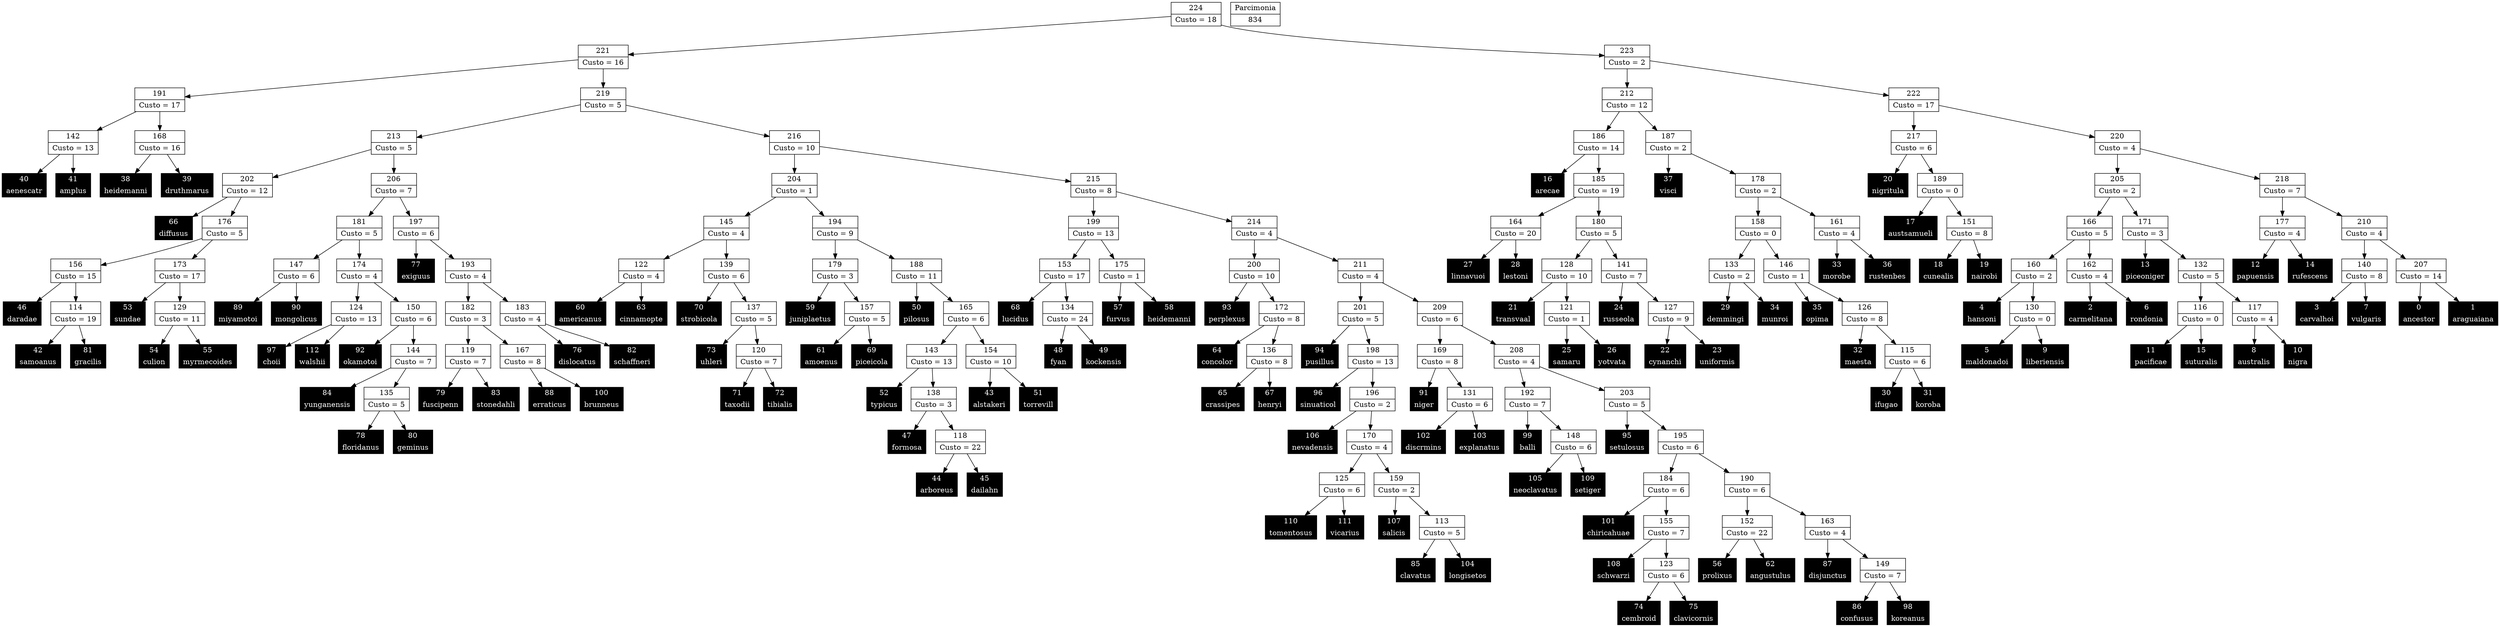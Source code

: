 Digraph G {
0 [shape="record", label="{0 | ancestor}",style=filled, color=black, fontcolor=white,fontsize=14, height=0.5]
1 [shape="record", label="{1 | araguaiana}",style=filled, color=black, fontcolor=white,fontsize=14, height=0.5]
2 [shape="record", label="{2 | carmelitana}",style=filled, color=black, fontcolor=white,fontsize=14, height=0.5]
3 [shape="record", label="{3 | carvalhoi}",style=filled, color=black, fontcolor=white,fontsize=14, height=0.5]
4 [shape="record", label="{4 | hansoni}",style=filled, color=black, fontcolor=white,fontsize=14, height=0.5]
5 [shape="record", label="{5 | maldonadoi}",style=filled, color=black, fontcolor=white,fontsize=14, height=0.5]
6 [shape="record", label="{6 | rondonia}",style=filled, color=black, fontcolor=white,fontsize=14, height=0.5]
7 [shape="record", label="{7 | vulgaris}",style=filled, color=black, fontcolor=white,fontsize=14, height=0.5]
8 [shape="record", label="{8 | australis}",style=filled, color=black, fontcolor=white,fontsize=14, height=0.5]
9 [shape="record", label="{9 | liberiensis}",style=filled, color=black, fontcolor=white,fontsize=14, height=0.5]
10 [shape="record", label="{10 | nigra}",style=filled, color=black, fontcolor=white,fontsize=14, height=0.5]
11 [shape="record", label="{11 | pacificae}",style=filled, color=black, fontcolor=white,fontsize=14, height=0.5]
12 [shape="record", label="{12 | papuensis}",style=filled, color=black, fontcolor=white,fontsize=14, height=0.5]
13 [shape="record", label="{13 | piceoniger}",style=filled, color=black, fontcolor=white,fontsize=14, height=0.5]
14 [shape="record", label="{14 | rufescens}",style=filled, color=black, fontcolor=white,fontsize=14, height=0.5]
15 [shape="record", label="{15 | suturalis}",style=filled, color=black, fontcolor=white,fontsize=14, height=0.5]
16 [shape="record", label="{16 | arecae}",style=filled, color=black, fontcolor=white,fontsize=14, height=0.5]
17 [shape="record", label="{17 | austsamueli}",style=filled, color=black, fontcolor=white,fontsize=14, height=0.5]
18 [shape="record", label="{18 | cunealis}",style=filled, color=black, fontcolor=white,fontsize=14, height=0.5]
19 [shape="record", label="{19 | nairobi}",style=filled, color=black, fontcolor=white,fontsize=14, height=0.5]
20 [shape="record", label="{20 | nigritula}",style=filled, color=black, fontcolor=white,fontsize=14, height=0.5]
21 [shape="record", label="{21 | transvaal}",style=filled, color=black, fontcolor=white,fontsize=14, height=0.5]
22 [shape="record", label="{22 | cynanchi}",style=filled, color=black, fontcolor=white,fontsize=14, height=0.5]
23 [shape="record", label="{23 | uniformis}",style=filled, color=black, fontcolor=white,fontsize=14, height=0.5]
24 [shape="record", label="{24 | russeola}",style=filled, color=black, fontcolor=white,fontsize=14, height=0.5]
25 [shape="record", label="{25 | samaru}",style=filled, color=black, fontcolor=white,fontsize=14, height=0.5]
26 [shape="record", label="{26 | yotvata}",style=filled, color=black, fontcolor=white,fontsize=14, height=0.5]
27 [shape="record", label="{27 | linnavuoi}",style=filled, color=black, fontcolor=white,fontsize=14, height=0.5]
28 [shape="record", label="{28 | lestoni}",style=filled, color=black, fontcolor=white,fontsize=14, height=0.5]
29 [shape="record", label="{29 | demmingi}",style=filled, color=black, fontcolor=white,fontsize=14, height=0.5]
30 [shape="record", label="{30 | ifugao}",style=filled, color=black, fontcolor=white,fontsize=14, height=0.5]
31 [shape="record", label="{31 | koroba}",style=filled, color=black, fontcolor=white,fontsize=14, height=0.5]
32 [shape="record", label="{32 | maesta}",style=filled, color=black, fontcolor=white,fontsize=14, height=0.5]
33 [shape="record", label="{33 | morobe}",style=filled, color=black, fontcolor=white,fontsize=14, height=0.5]
34 [shape="record", label="{34 | munroi}",style=filled, color=black, fontcolor=white,fontsize=14, height=0.5]
35 [shape="record", label="{35 | opima}",style=filled, color=black, fontcolor=white,fontsize=14, height=0.5]
36 [shape="record", label="{36 | rustenbes}",style=filled, color=black, fontcolor=white,fontsize=14, height=0.5]
37 [shape="record", label="{37 | visci}",style=filled, color=black, fontcolor=white,fontsize=14, height=0.5]
38 [shape="record", label="{38 | heidemanni}",style=filled, color=black, fontcolor=white,fontsize=14, height=0.5]
39 [shape="record", label="{39 | druthmarus}",style=filled, color=black, fontcolor=white,fontsize=14, height=0.5]
40 [shape="record", label="{40 | aenescatr}",style=filled, color=black, fontcolor=white,fontsize=14, height=0.5]
41 [shape="record", label="{41 | amplus}",style=filled, color=black, fontcolor=white,fontsize=14, height=0.5]
42 [shape="record", label="{42 | samoanus}",style=filled, color=black, fontcolor=white,fontsize=14, height=0.5]
43 [shape="record", label="{43 | alstakeri}",style=filled, color=black, fontcolor=white,fontsize=14, height=0.5]
44 [shape="record", label="{44 | arboreus}",style=filled, color=black, fontcolor=white,fontsize=14, height=0.5]
45 [shape="record", label="{45 | dailahn}",style=filled, color=black, fontcolor=white,fontsize=14, height=0.5]
46 [shape="record", label="{46 | daradae}",style=filled, color=black, fontcolor=white,fontsize=14, height=0.5]
47 [shape="record", label="{47 | formosa}",style=filled, color=black, fontcolor=white,fontsize=14, height=0.5]
48 [shape="record", label="{48 | fyan}",style=filled, color=black, fontcolor=white,fontsize=14, height=0.5]
49 [shape="record", label="{49 | kockensis}",style=filled, color=black, fontcolor=white,fontsize=14, height=0.5]
50 [shape="record", label="{50 | pilosus}",style=filled, color=black, fontcolor=white,fontsize=14, height=0.5]
51 [shape="record", label="{51 | torrevill}",style=filled, color=black, fontcolor=white,fontsize=14, height=0.5]
52 [shape="record", label="{52 | typicus}",style=filled, color=black, fontcolor=white,fontsize=14, height=0.5]
53 [shape="record", label="{53 | sundae}",style=filled, color=black, fontcolor=white,fontsize=14, height=0.5]
54 [shape="record", label="{54 | culion}",style=filled, color=black, fontcolor=white,fontsize=14, height=0.5]
55 [shape="record", label="{55 | myrmecoides}",style=filled, color=black, fontcolor=white,fontsize=14, height=0.5]
56 [shape="record", label="{56 | prolixus}",style=filled, color=black, fontcolor=white,fontsize=14, height=0.5]
57 [shape="record", label="{57 | furvus}",style=filled, color=black, fontcolor=white,fontsize=14, height=0.5]
58 [shape="record", label="{58 | heidemanni}",style=filled, color=black, fontcolor=white,fontsize=14, height=0.5]
59 [shape="record", label="{59 | juniplaetus}",style=filled, color=black, fontcolor=white,fontsize=14, height=0.5]
60 [shape="record", label="{60 | americanus}",style=filled, color=black, fontcolor=white,fontsize=14, height=0.5]
61 [shape="record", label="{61 | amoenus}",style=filled, color=black, fontcolor=white,fontsize=14, height=0.5]
62 [shape="record", label="{62 | angustulus}",style=filled, color=black, fontcolor=white,fontsize=14, height=0.5]
63 [shape="record", label="{63 | cinnamopte}",style=filled, color=black, fontcolor=white,fontsize=14, height=0.5]
64 [shape="record", label="{64 | concolor}",style=filled, color=black, fontcolor=white,fontsize=14, height=0.5]
65 [shape="record", label="{65 | crassipes}",style=filled, color=black, fontcolor=white,fontsize=14, height=0.5]
66 [shape="record", label="{66 | diffusus}",style=filled, color=black, fontcolor=white,fontsize=14, height=0.5]
67 [shape="record", label="{67 | henryi}",style=filled, color=black, fontcolor=white,fontsize=14, height=0.5]
68 [shape="record", label="{68 | lucidus}",style=filled, color=black, fontcolor=white,fontsize=14, height=0.5]
69 [shape="record", label="{69 | piceicola}",style=filled, color=black, fontcolor=white,fontsize=14, height=0.5]
70 [shape="record", label="{70 | strobicola}",style=filled, color=black, fontcolor=white,fontsize=14, height=0.5]
71 [shape="record", label="{71 | taxodii}",style=filled, color=black, fontcolor=white,fontsize=14, height=0.5]
72 [shape="record", label="{72 | tibialis}",style=filled, color=black, fontcolor=white,fontsize=14, height=0.5]
73 [shape="record", label="{73 | uhleri}",style=filled, color=black, fontcolor=white,fontsize=14, height=0.5]
74 [shape="record", label="{74 | cembroid}",style=filled, color=black, fontcolor=white,fontsize=14, height=0.5]
75 [shape="record", label="{75 | clavicornis}",style=filled, color=black, fontcolor=white,fontsize=14, height=0.5]
76 [shape="record", label="{76 | dislocatus}",style=filled, color=black, fontcolor=white,fontsize=14, height=0.5]
77 [shape="record", label="{77 | exiguus}",style=filled, color=black, fontcolor=white,fontsize=14, height=0.5]
78 [shape="record", label="{78 | floridanus}",style=filled, color=black, fontcolor=white,fontsize=14, height=0.5]
79 [shape="record", label="{79 | fuscipenn}",style=filled, color=black, fontcolor=white,fontsize=14, height=0.5]
80 [shape="record", label="{80 | geminus}",style=filled, color=black, fontcolor=white,fontsize=14, height=0.5]
81 [shape="record", label="{81 | gracilis}",style=filled, color=black, fontcolor=white,fontsize=14, height=0.5]
82 [shape="record", label="{82 | schaffneri}",style=filled, color=black, fontcolor=white,fontsize=14, height=0.5]
83 [shape="record", label="{83 | stonedahli}",style=filled, color=black, fontcolor=white,fontsize=14, height=0.5]
84 [shape="record", label="{84 | yunganensis}",style=filled, color=black, fontcolor=white,fontsize=14, height=0.5]
85 [shape="record", label="{85 | clavatus}",style=filled, color=black, fontcolor=white,fontsize=14, height=0.5]
86 [shape="record", label="{86 | confusus}",style=filled, color=black, fontcolor=white,fontsize=14, height=0.5]
87 [shape="record", label="{87 | disjunctus}",style=filled, color=black, fontcolor=white,fontsize=14, height=0.5]
88 [shape="record", label="{88 | erraticus}",style=filled, color=black, fontcolor=white,fontsize=14, height=0.5]
89 [shape="record", label="{89 | miyamotoi}",style=filled, color=black, fontcolor=white,fontsize=14, height=0.5]
90 [shape="record", label="{90 | mongolicus}",style=filled, color=black, fontcolor=white,fontsize=14, height=0.5]
91 [shape="record", label="{91 | niger}",style=filled, color=black, fontcolor=white,fontsize=14, height=0.5]
92 [shape="record", label="{92 | okamotoi}",style=filled, color=black, fontcolor=white,fontsize=14, height=0.5]
93 [shape="record", label="{93 | perplexus}",style=filled, color=black, fontcolor=white,fontsize=14, height=0.5]
94 [shape="record", label="{94 | pusillus}",style=filled, color=black, fontcolor=white,fontsize=14, height=0.5]
95 [shape="record", label="{95 | setulosus}",style=filled, color=black, fontcolor=white,fontsize=14, height=0.5]
96 [shape="record", label="{96 | sinuaticol}",style=filled, color=black, fontcolor=white,fontsize=14, height=0.5]
97 [shape="record", label="{97 | choii}",style=filled, color=black, fontcolor=white,fontsize=14, height=0.5]
98 [shape="record", label="{98 | koreanus}",style=filled, color=black, fontcolor=white,fontsize=14, height=0.5]
99 [shape="record", label="{99 | balli}",style=filled, color=black, fontcolor=white,fontsize=14, height=0.5]
100 [shape="record", label="{100 | brunneus}",style=filled, color=black, fontcolor=white,fontsize=14, height=0.5]
101 [shape="record", label="{101 | chiricahuae}",style=filled, color=black, fontcolor=white,fontsize=14, height=0.5]
102 [shape="record", label="{102 | discrmins}",style=filled, color=black, fontcolor=white,fontsize=14, height=0.5]
103 [shape="record", label="{103 | explanatus}",style=filled, color=black, fontcolor=white,fontsize=14, height=0.5]
104 [shape="record", label="{104 | longisetos}",style=filled, color=black, fontcolor=white,fontsize=14, height=0.5]
105 [shape="record", label="{105 | neoclavatus}",style=filled, color=black, fontcolor=white,fontsize=14, height=0.5]
106 [shape="record", label="{106 | nevadensis}",style=filled, color=black, fontcolor=white,fontsize=14, height=0.5]
107 [shape="record", label="{107 | salicis}",style=filled, color=black, fontcolor=white,fontsize=14, height=0.5]
108 [shape="record", label="{108 | schwarzi}",style=filled, color=black, fontcolor=white,fontsize=14, height=0.5]
109 [shape="record", label="{109 | setiger}",style=filled, color=black, fontcolor=white,fontsize=14, height=0.5]
110 [shape="record", label="{110 | tomentosus}",style=filled, color=black, fontcolor=white,fontsize=14, height=0.5]
111 [shape="record", label="{111 | vicarius}",style=filled, color=black, fontcolor=white,fontsize=14, height=0.5]
112 [shape="record", label="{112 | walshii}",style=filled, color=black, fontcolor=white,fontsize=14, height=0.5]
113 [shape="record", label="{113|Custo = 5}"]
114 [shape="record", label="{114|Custo = 19}"]
115 [shape="record", label="{115|Custo = 6}"]
116 [shape="record", label="{116|Custo = 0}"]
117 [shape="record", label="{117|Custo = 4}"]
118 [shape="record", label="{118|Custo = 22}"]
119 [shape="record", label="{119|Custo = 7}"]
120 [shape="record", label="{120|Custo = 7}"]
121 [shape="record", label="{121|Custo = 1}"]
122 [shape="record", label="{122|Custo = 4}"]
123 [shape="record", label="{123|Custo = 6}"]
124 [shape="record", label="{124|Custo = 13}"]
125 [shape="record", label="{125|Custo = 6}"]
126 [shape="record", label="{126|Custo = 8}"]
127 [shape="record", label="{127|Custo = 9}"]
128 [shape="record", label="{128|Custo = 10}"]
129 [shape="record", label="{129|Custo = 11}"]
130 [shape="record", label="{130|Custo = 0}"]
131 [shape="record", label="{131|Custo = 6}"]
132 [shape="record", label="{132|Custo = 5}"]
133 [shape="record", label="{133|Custo = 2}"]
134 [shape="record", label="{134|Custo = 24}"]
135 [shape="record", label="{135|Custo = 5}"]
136 [shape="record", label="{136|Custo = 8}"]
137 [shape="record", label="{137|Custo = 5}"]
138 [shape="record", label="{138|Custo = 3}"]
139 [shape="record", label="{139|Custo = 6}"]
140 [shape="record", label="{140|Custo = 8}"]
141 [shape="record", label="{141|Custo = 7}"]
142 [shape="record", label="{142|Custo = 13}"]
143 [shape="record", label="{143|Custo = 13}"]
144 [shape="record", label="{144|Custo = 7}"]
145 [shape="record", label="{145|Custo = 4}"]
146 [shape="record", label="{146|Custo = 1}"]
147 [shape="record", label="{147|Custo = 6}"]
148 [shape="record", label="{148|Custo = 6}"]
149 [shape="record", label="{149|Custo = 7}"]
150 [shape="record", label="{150|Custo = 6}"]
151 [shape="record", label="{151|Custo = 8}"]
152 [shape="record", label="{152|Custo = 22}"]
153 [shape="record", label="{153|Custo = 17}"]
154 [shape="record", label="{154|Custo = 10}"]
155 [shape="record", label="{155|Custo = 7}"]
156 [shape="record", label="{156|Custo = 15}"]
157 [shape="record", label="{157|Custo = 5}"]
158 [shape="record", label="{158|Custo = 0}"]
159 [shape="record", label="{159|Custo = 2}"]
160 [shape="record", label="{160|Custo = 2}"]
161 [shape="record", label="{161|Custo = 4}"]
162 [shape="record", label="{162|Custo = 4}"]
163 [shape="record", label="{163|Custo = 4}"]
164 [shape="record", label="{164|Custo = 20}"]
165 [shape="record", label="{165|Custo = 6}"]
166 [shape="record", label="{166|Custo = 5}"]
167 [shape="record", label="{167|Custo = 8}"]
168 [shape="record", label="{168|Custo = 16}"]
169 [shape="record", label="{169|Custo = 8}"]
170 [shape="record", label="{170|Custo = 4}"]
171 [shape="record", label="{171|Custo = 3}"]
172 [shape="record", label="{172|Custo = 8}"]
173 [shape="record", label="{173|Custo = 17}"]
174 [shape="record", label="{174|Custo = 4}"]
175 [shape="record", label="{175|Custo = 1}"]
176 [shape="record", label="{176|Custo = 5}"]
177 [shape="record", label="{177|Custo = 4}"]
178 [shape="record", label="{178|Custo = 2}"]
179 [shape="record", label="{179|Custo = 3}"]
180 [shape="record", label="{180|Custo = 5}"]
181 [shape="record", label="{181|Custo = 5}"]
182 [shape="record", label="{182|Custo = 3}"]
183 [shape="record", label="{183|Custo = 4}"]
184 [shape="record", label="{184|Custo = 6}"]
185 [shape="record", label="{185|Custo = 19}"]
186 [shape="record", label="{186|Custo = 14}"]
187 [shape="record", label="{187|Custo = 2}"]
188 [shape="record", label="{188|Custo = 11}"]
189 [shape="record", label="{189|Custo = 0}"]
190 [shape="record", label="{190|Custo = 6}"]
191 [shape="record", label="{191|Custo = 17}"]
192 [shape="record", label="{192|Custo = 7}"]
193 [shape="record", label="{193|Custo = 4}"]
194 [shape="record", label="{194|Custo = 9}"]
195 [shape="record", label="{195|Custo = 6}"]
196 [shape="record", label="{196|Custo = 2}"]
197 [shape="record", label="{197|Custo = 6}"]
198 [shape="record", label="{198|Custo = 13}"]
199 [shape="record", label="{199|Custo = 13}"]
200 [shape="record", label="{200|Custo = 10}"]
201 [shape="record", label="{201|Custo = 5}"]
202 [shape="record", label="{202|Custo = 12}"]
203 [shape="record", label="{203|Custo = 5}"]
204 [shape="record", label="{204|Custo = 1}"]
205 [shape="record", label="{205|Custo = 2}"]
206 [shape="record", label="{206|Custo = 7}"]
207 [shape="record", label="{207|Custo = 14}"]
208 [shape="record", label="{208|Custo = 4}"]
209 [shape="record", label="{209|Custo = 6}"]
210 [shape="record", label="{210|Custo = 4}"]
211 [shape="record", label="{211|Custo = 4}"]
212 [shape="record", label="{212|Custo = 12}"]
213 [shape="record", label="{213|Custo = 5}"]
214 [shape="record", label="{214|Custo = 4}"]
215 [shape="record", label="{215|Custo = 8}"]
216 [shape="record", label="{216|Custo = 10}"]
217 [shape="record", label="{217|Custo = 6}"]
218 [shape="record", label="{218|Custo = 7}"]
219 [shape="record", label="{219|Custo = 5}"]
220 [shape="record", label="{220|Custo = 4}"]
221 [shape="record", label="{221|Custo = 16}"]
222 [shape="record", label="{222|Custo = 17}"]
223 [shape="record", label="{223|Custo = 2}"]
224 [shape="record", label="{224|Custo = 18}"]

113->104
113->85
114->81
114->42
115->31
115->30
116->15
116->11
117->10
117->8
118->45
118->44
119->83
119->79
120->72
120->71
121->26
121->25
122->63
122->60
123->75
123->74
124->112
124->97
125->111
125->110
126->115
126->32
127->23
127->22
128->121
128->21
129->55
129->54
130->9
130->5
131->103
131->102
132->117
132->116
133->34
133->29
134->49
134->48
135->80
135->78
136->67
136->65
137->120
137->73
138->118
138->47
139->137
139->70
140->7
140->3
141->127
141->24
142->41
142->40
143->138
143->52
144->135
144->84
145->139
145->122
146->126
146->35
147->90
147->89
148->109
148->105
149->98
149->86
150->144
150->92
151->19
151->18
152->62
152->56
153->134
153->68
154->51
154->43
155->123
155->108
156->114
156->46
157->69
157->61
158->146
158->133
159->113
159->107
160->130
160->4
161->36
161->33
162->6
162->2
163->149
163->87
164->28
164->27
165->154
165->143
166->162
166->160
167->100
167->88
168->39
168->38
169->131
169->91
170->159
170->125
171->132
171->13
172->136
172->64
173->129
173->53
174->150
174->124
175->58
175->57
176->173
176->156
177->14
177->12
178->161
178->158
179->157
179->59
180->141
180->128
181->174
181->147
182->167
182->119
183->82
183->76
184->155
184->101
185->180
185->164
186->185
186->16
187->178
187->37
188->165
188->50
189->151
189->17
190->163
190->152
191->168
191->142
192->148
192->99
193->183
193->182
194->188
194->179
195->190
195->184
196->170
196->106
197->193
197->77
198->196
198->96
199->175
199->153
200->172
200->93
201->198
201->94
202->176
202->66
203->195
203->95
204->194
204->145
205->171
205->166
206->197
206->181
207->1
207->0
208->203
208->192
209->208
209->169
210->207
210->140
211->209
211->201
212->187
212->186
213->206
213->202
214->211
214->200
215->214
215->199
216->215
216->204
217->189
217->20
218->210
218->177
219->216
219->213
220->218
220->205
221->219
221->191
222->220
222->217
223->222
223->212
224->223
224->221

834 [shape="record", label="{Parcimonia|834}"]
}